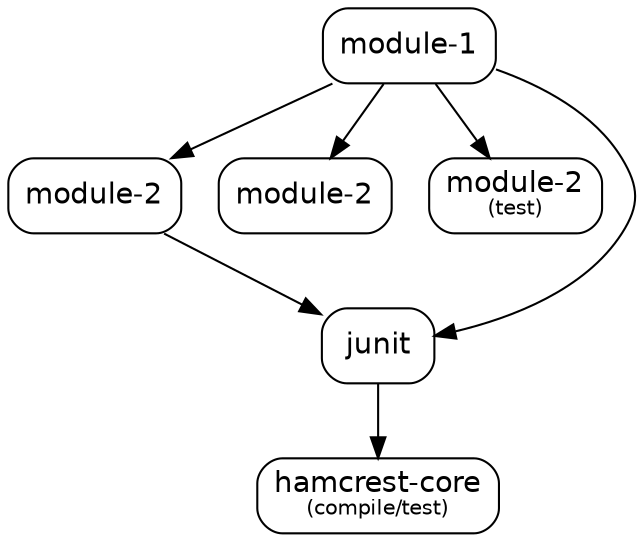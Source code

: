 digraph "merge-test" {
  node [shape="box",style="rounded",fontname="Helvetica",fontsize="14"]
  edge [fontsize="10",fontname="Helvetica"]

  // Node Definitions:
  "com.github.ferstl:module-1:jar"[label=<module-1>]
  "com.github.ferstl:module-2:jar"[label=<module-2>]
  "com.github.ferstl:module-2:zip"[label=<module-2>]
  "com.github.ferstl:module-2:jar:tests"[label=<module-2<font point-size="10"><br/>(test)</font>>]
  "junit:junit:jar"[label=<junit>]
  "org.hamcrest:hamcrest-core:jar"[label=<hamcrest-core<font point-size="10"><br/>(compile/test)</font>>]

  // Edge Definitions:
  "com.github.ferstl:module-1:jar" -> "com.github.ferstl:module-2:jar"
  "com.github.ferstl:module-1:jar" -> "com.github.ferstl:module-2:zip"
  "com.github.ferstl:module-1:jar" -> "com.github.ferstl:module-2:jar:tests"
  "junit:junit:jar" -> "org.hamcrest:hamcrest-core:jar"
  "com.github.ferstl:module-1:jar" -> "junit:junit:jar"
  "com.github.ferstl:module-2:jar" -> "junit:junit:jar"
}
